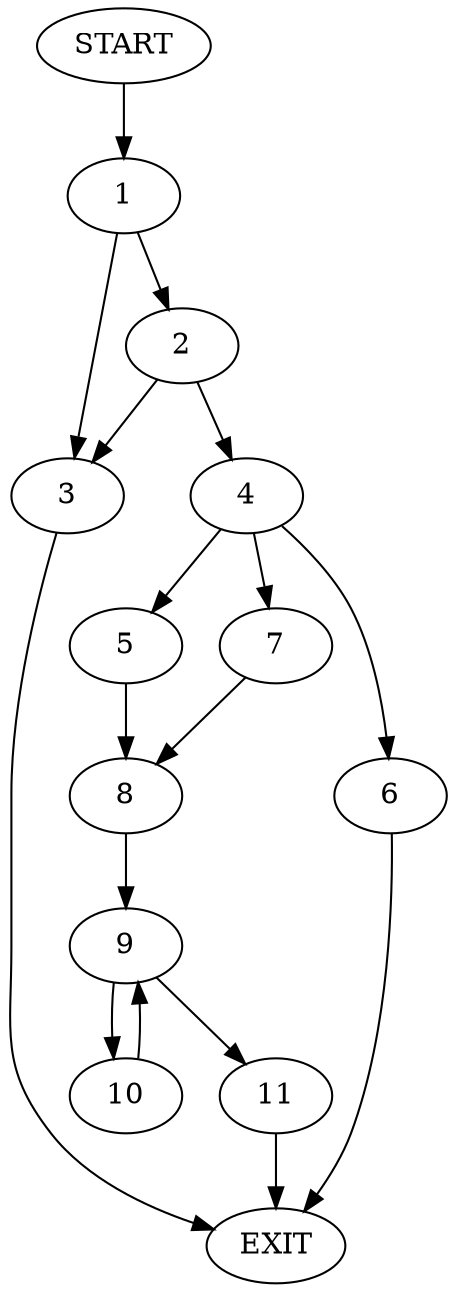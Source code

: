digraph {
0 [label="START"]
12 [label="EXIT"]
0 -> 1
1 -> 2
1 -> 3
3 -> 12
2 -> 4
2 -> 3
4 -> 5
4 -> 6
4 -> 7
7 -> 8
5 -> 8
6 -> 12
8 -> 9
9 -> 10
9 -> 11
10 -> 9
11 -> 12
}
